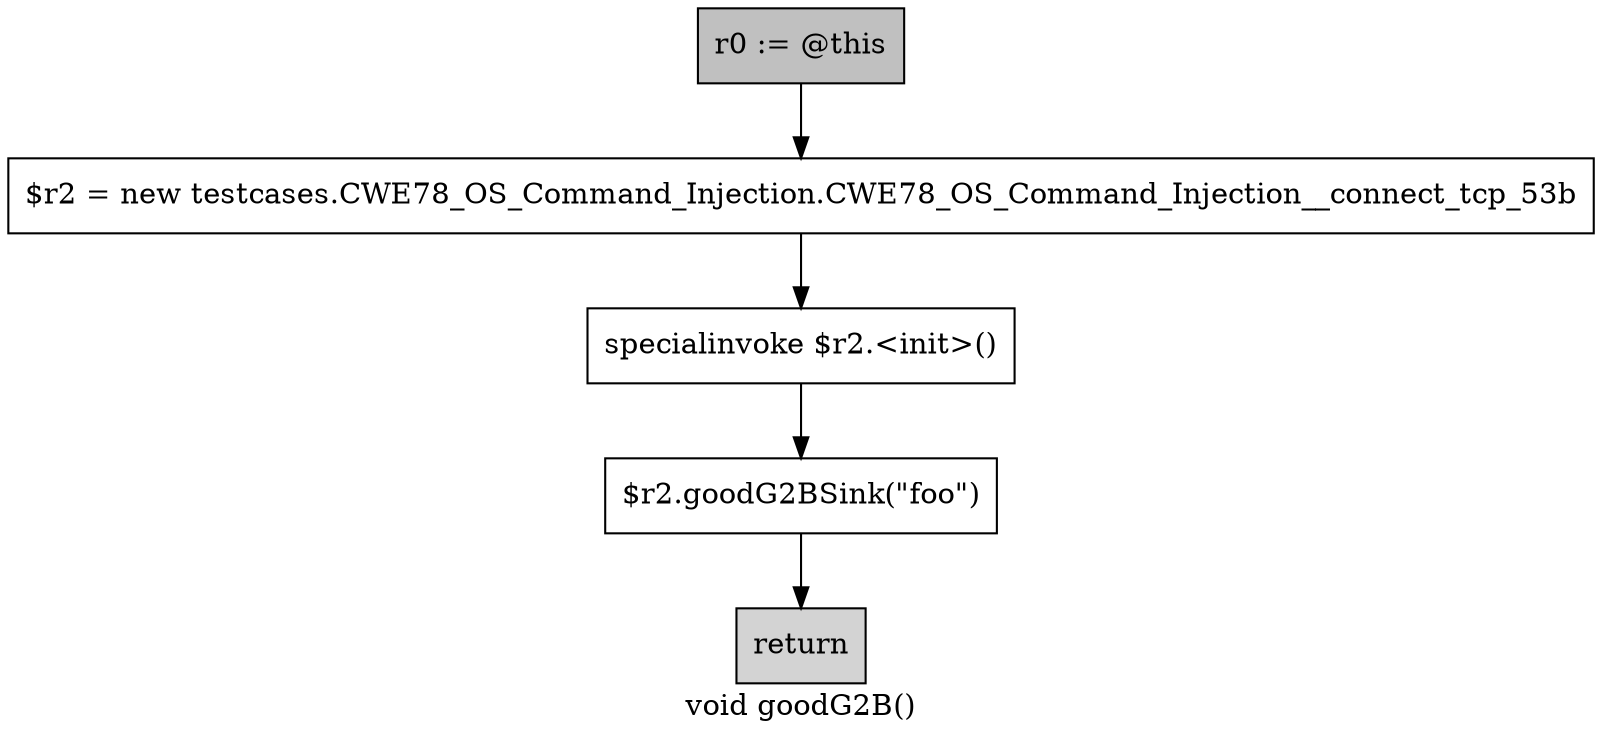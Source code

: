 digraph "void goodG2B()" {
    label="void goodG2B()";
    node [shape=box];
    "0" [style=filled,fillcolor=gray,label="r0 := @this",];
    "1" [label="$r2 = new testcases.CWE78_OS_Command_Injection.CWE78_OS_Command_Injection__connect_tcp_53b",];
    "0"->"1";
    "2" [label="specialinvoke $r2.<init>()",];
    "1"->"2";
    "3" [label="$r2.goodG2BSink(\"foo\")",];
    "2"->"3";
    "4" [style=filled,fillcolor=lightgray,label="return",];
    "3"->"4";
}
